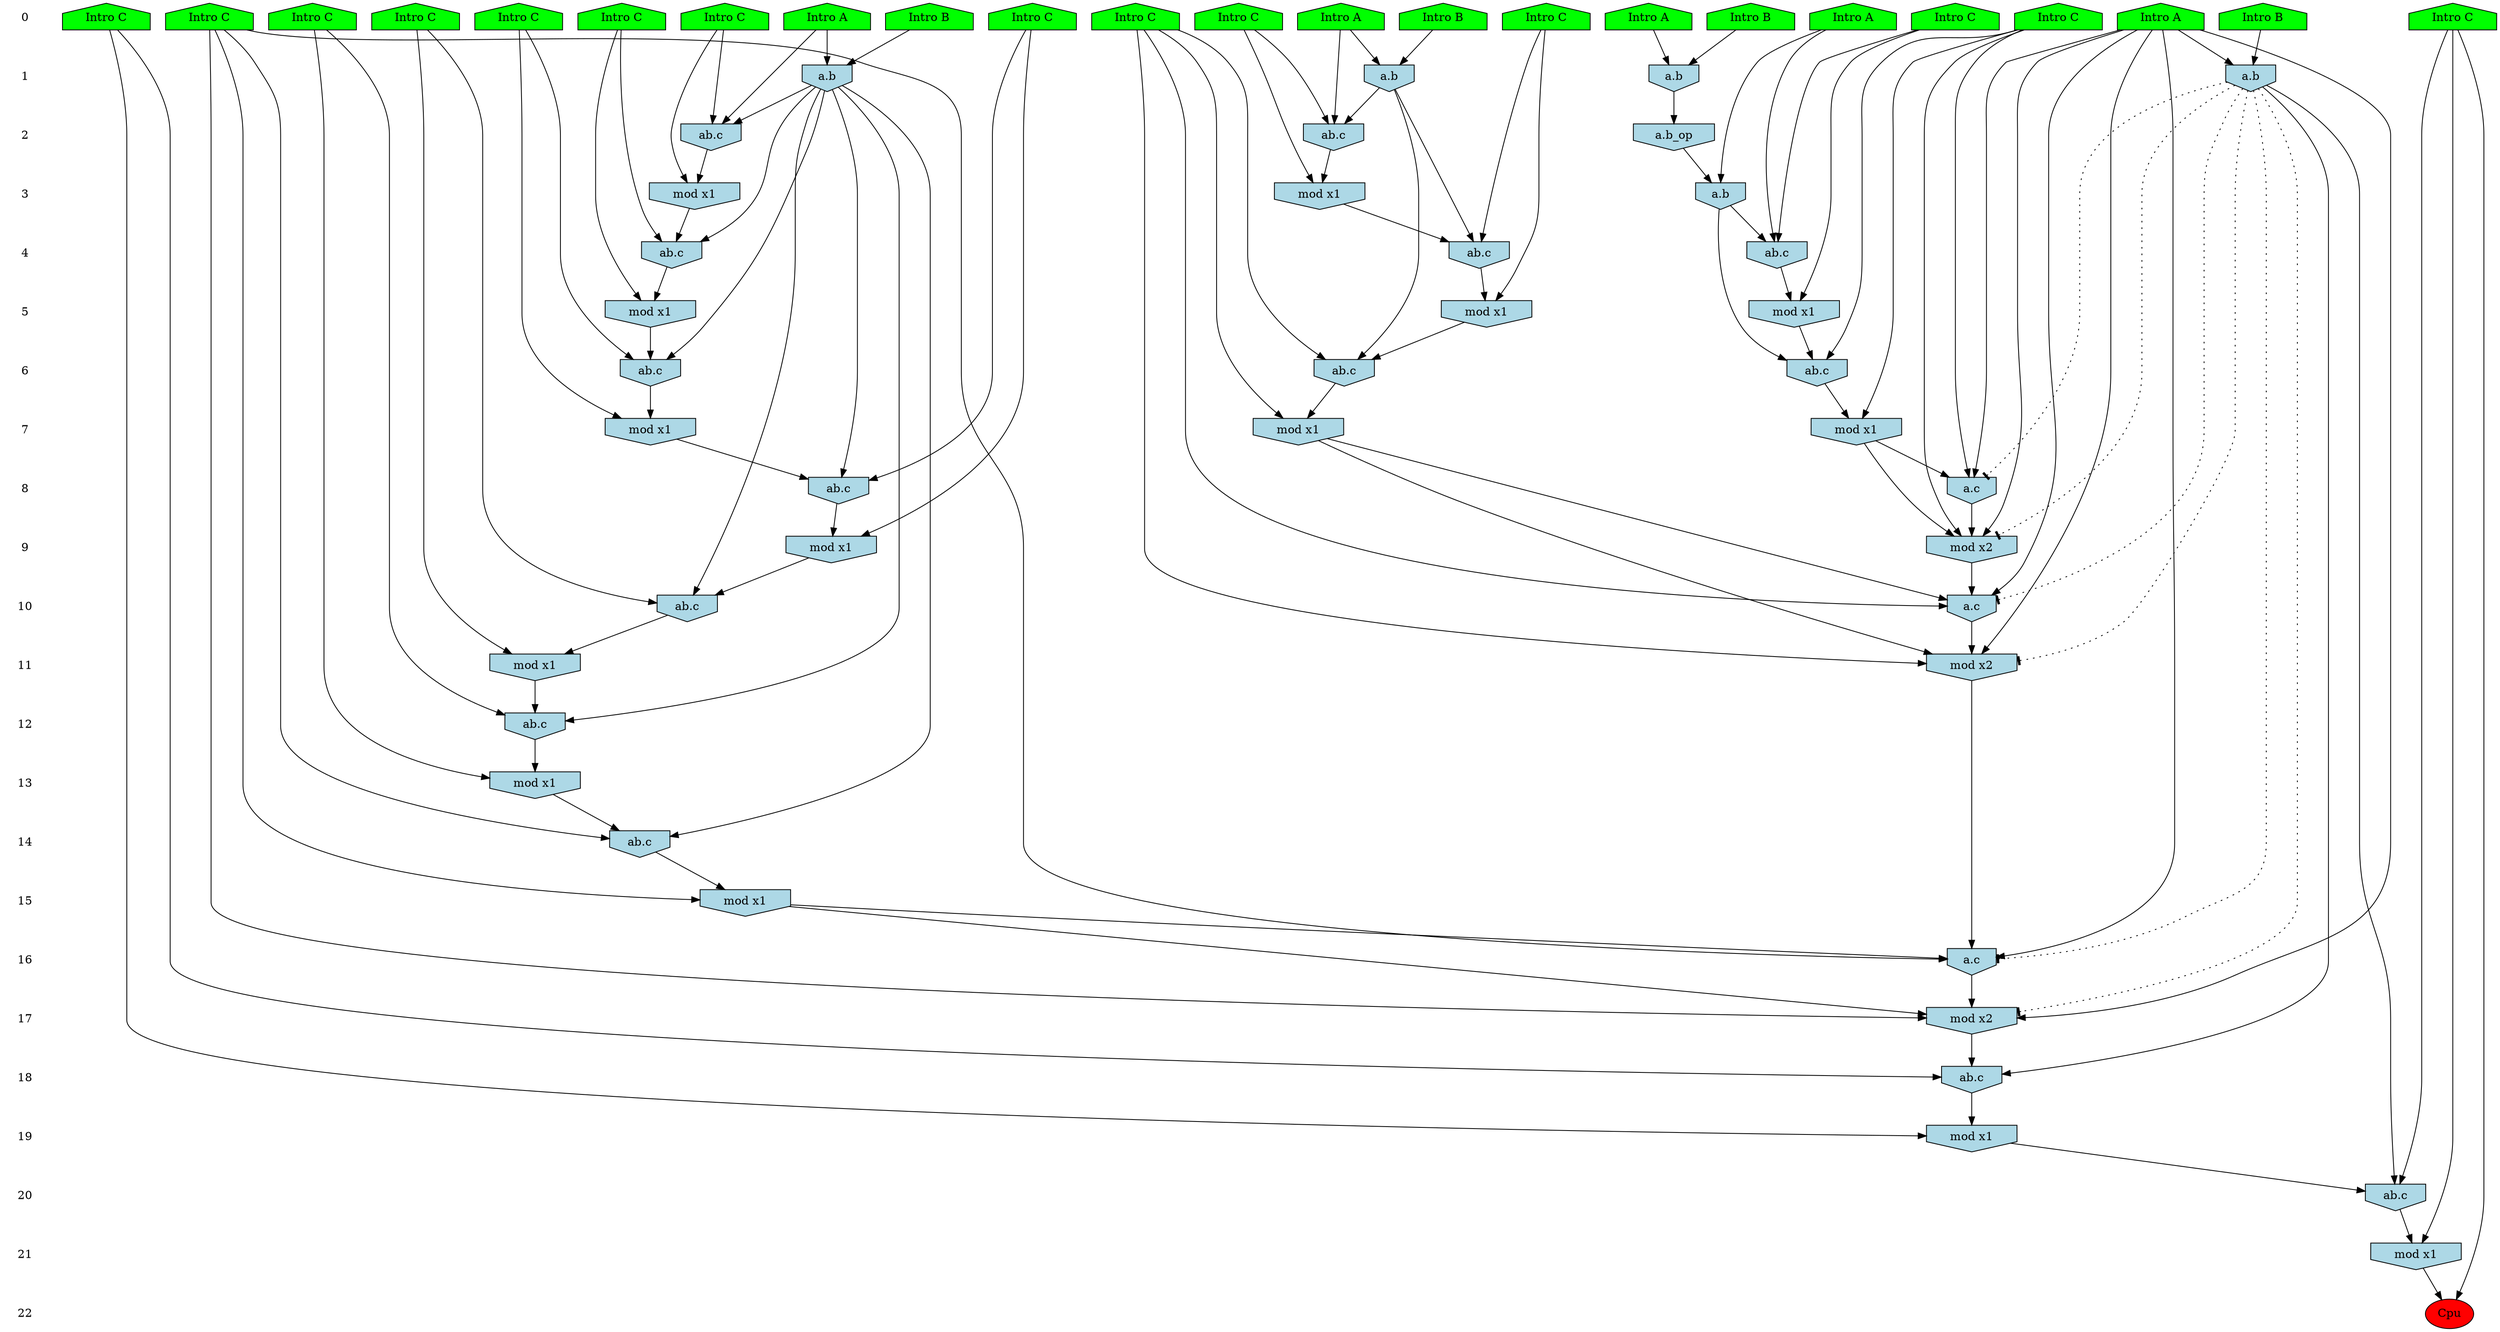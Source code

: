 /* Compression of 1 causal flows obtained in average at 1.708997E+01 t.u */
/* Compressed causal flows were: [2980] */
digraph G{
 ranksep=.5 ; 
{ rank = same ; "0" [shape=plaintext] ; node_1 [label ="Intro A", shape=house, style=filled, fillcolor=green] ;
node_2 [label ="Intro B", shape=house, style=filled, fillcolor=green] ;
node_3 [label ="Intro B", shape=house, style=filled, fillcolor=green] ;
node_4 [label ="Intro A", shape=house, style=filled, fillcolor=green] ;
node_5 [label ="Intro A", shape=house, style=filled, fillcolor=green] ;
node_6 [label ="Intro A", shape=house, style=filled, fillcolor=green] ;
node_7 [label ="Intro A", shape=house, style=filled, fillcolor=green] ;
node_8 [label ="Intro B", shape=house, style=filled, fillcolor=green] ;
node_9 [label ="Intro B", shape=house, style=filled, fillcolor=green] ;
node_10 [label ="Intro C", shape=house, style=filled, fillcolor=green] ;
node_11 [label ="Intro C", shape=house, style=filled, fillcolor=green] ;
node_12 [label ="Intro C", shape=house, style=filled, fillcolor=green] ;
node_13 [label ="Intro C", shape=house, style=filled, fillcolor=green] ;
node_14 [label ="Intro C", shape=house, style=filled, fillcolor=green] ;
node_15 [label ="Intro C", shape=house, style=filled, fillcolor=green] ;
node_16 [label ="Intro C", shape=house, style=filled, fillcolor=green] ;
node_17 [label ="Intro C", shape=house, style=filled, fillcolor=green] ;
node_18 [label ="Intro C", shape=house, style=filled, fillcolor=green] ;
node_19 [label ="Intro C", shape=house, style=filled, fillcolor=green] ;
node_20 [label ="Intro C", shape=house, style=filled, fillcolor=green] ;
node_21 [label ="Intro C", shape=house, style=filled, fillcolor=green] ;
node_22 [label ="Intro C", shape=house, style=filled, fillcolor=green] ;
node_23 [label ="Intro C", shape=house, style=filled, fillcolor=green] ;
}
{ rank = same ; "1" [shape=plaintext] ; node_24 [label="a.b", shape=invhouse, style=filled, fillcolor = lightblue] ;
node_25 [label="a.b", shape=invhouse, style=filled, fillcolor = lightblue] ;
node_26 [label="a.b", shape=invhouse, style=filled, fillcolor = lightblue] ;
node_59 [label="a.b", shape=invhouse, style=filled, fillcolor = lightblue] ;
}
{ rank = same ; "2" [shape=plaintext] ; node_27 [label="ab.c", shape=invhouse, style=filled, fillcolor = lightblue] ;
node_28 [label="ab.c", shape=invhouse, style=filled, fillcolor = lightblue] ;
node_31 [label="a.b_op", shape=invhouse, style=filled, fillcolor = lightblue] ;
}
{ rank = same ; "3" [shape=plaintext] ; node_29 [label="mod x1", shape=invhouse, style=filled, fillcolor = lightblue] ;
node_30 [label="mod x1", shape=invhouse, style=filled, fillcolor = lightblue] ;
node_37 [label="a.b", shape=invhouse, style=filled, fillcolor = lightblue] ;
}
{ rank = same ; "4" [shape=plaintext] ; node_32 [label="ab.c", shape=invhouse, style=filled, fillcolor = lightblue] ;
node_33 [label="ab.c", shape=invhouse, style=filled, fillcolor = lightblue] ;
node_39 [label="ab.c", shape=invhouse, style=filled, fillcolor = lightblue] ;
}
{ rank = same ; "5" [shape=plaintext] ; node_34 [label="mod x1", shape=invhouse, style=filled, fillcolor = lightblue] ;
node_35 [label="mod x1", shape=invhouse, style=filled, fillcolor = lightblue] ;
node_40 [label="mod x1", shape=invhouse, style=filled, fillcolor = lightblue] ;
}
{ rank = same ; "6" [shape=plaintext] ; node_36 [label="ab.c", shape=invhouse, style=filled, fillcolor = lightblue] ;
node_41 [label="ab.c", shape=invhouse, style=filled, fillcolor = lightblue] ;
node_42 [label="ab.c", shape=invhouse, style=filled, fillcolor = lightblue] ;
}
{ rank = same ; "7" [shape=plaintext] ; node_38 [label="mod x1", shape=invhouse, style=filled, fillcolor = lightblue] ;
node_43 [label="mod x1", shape=invhouse, style=filled, fillcolor = lightblue] ;
node_44 [label="mod x1", shape=invhouse, style=filled, fillcolor = lightblue] ;
}
{ rank = same ; "8" [shape=plaintext] ; node_45 [label="ab.c", shape=invhouse, style=filled, fillcolor = lightblue] ;
node_46 [label="a.c", shape=invhouse, style=filled, fillcolor = lightblue] ;
}
{ rank = same ; "9" [shape=plaintext] ; node_47 [label="mod x1", shape=invhouse, style=filled, fillcolor = lightblue] ;
node_50 [label="mod x2", shape=invhouse, style=filled, fillcolor = lightblue] ;
}
{ rank = same ; "10" [shape=plaintext] ; node_48 [label="ab.c", shape=invhouse, style=filled, fillcolor = lightblue] ;
node_51 [label="a.c", shape=invhouse, style=filled, fillcolor = lightblue] ;
}
{ rank = same ; "11" [shape=plaintext] ; node_49 [label="mod x1", shape=invhouse, style=filled, fillcolor = lightblue] ;
node_55 [label="mod x2", shape=invhouse, style=filled, fillcolor = lightblue] ;
}
{ rank = same ; "12" [shape=plaintext] ; node_52 [label="ab.c", shape=invhouse, style=filled, fillcolor = lightblue] ;
}
{ rank = same ; "13" [shape=plaintext] ; node_53 [label="mod x1", shape=invhouse, style=filled, fillcolor = lightblue] ;
}
{ rank = same ; "14" [shape=plaintext] ; node_54 [label="ab.c", shape=invhouse, style=filled, fillcolor = lightblue] ;
}
{ rank = same ; "15" [shape=plaintext] ; node_56 [label="mod x1", shape=invhouse, style=filled, fillcolor = lightblue] ;
}
{ rank = same ; "16" [shape=plaintext] ; node_57 [label="a.c", shape=invhouse, style=filled, fillcolor = lightblue] ;
}
{ rank = same ; "17" [shape=plaintext] ; node_58 [label="mod x2", shape=invhouse, style=filled, fillcolor = lightblue] ;
}
{ rank = same ; "18" [shape=plaintext] ; node_60 [label="ab.c", shape=invhouse, style=filled, fillcolor = lightblue] ;
}
{ rank = same ; "19" [shape=plaintext] ; node_61 [label="mod x1", shape=invhouse, style=filled, fillcolor = lightblue] ;
}
{ rank = same ; "20" [shape=plaintext] ; node_62 [label="ab.c", shape=invhouse, style=filled, fillcolor = lightblue] ;
}
{ rank = same ; "21" [shape=plaintext] ; node_63 [label="mod x1", shape=invhouse, style=filled, fillcolor = lightblue] ;
}
{ rank = same ; "22" [shape=plaintext] ; node_64 [label ="Cpu", style=filled, fillcolor=red] ;
}
"0" -> "1" [style="invis"]; 
"1" -> "2" [style="invis"]; 
"2" -> "3" [style="invis"]; 
"3" -> "4" [style="invis"]; 
"4" -> "5" [style="invis"]; 
"5" -> "6" [style="invis"]; 
"6" -> "7" [style="invis"]; 
"7" -> "8" [style="invis"]; 
"8" -> "9" [style="invis"]; 
"9" -> "10" [style="invis"]; 
"10" -> "11" [style="invis"]; 
"11" -> "12" [style="invis"]; 
"12" -> "13" [style="invis"]; 
"13" -> "14" [style="invis"]; 
"14" -> "15" [style="invis"]; 
"15" -> "16" [style="invis"]; 
"16" -> "17" [style="invis"]; 
"17" -> "18" [style="invis"]; 
"18" -> "19" [style="invis"]; 
"19" -> "20" [style="invis"]; 
"20" -> "21" [style="invis"]; 
"21" -> "22" [style="invis"]; 
node_3 -> node_24
node_5 -> node_24
node_7 -> node_25
node_8 -> node_25
node_6 -> node_26
node_9 -> node_26
node_6 -> node_27
node_21 -> node_27
node_26 -> node_27
node_7 -> node_28
node_18 -> node_28
node_25 -> node_28
node_18 -> node_29
node_28 -> node_29
node_21 -> node_30
node_27 -> node_30
node_24 -> node_31
node_23 -> node_32
node_25 -> node_32
node_29 -> node_32
node_11 -> node_33
node_26 -> node_33
node_30 -> node_33
node_23 -> node_34
node_32 -> node_34
node_11 -> node_35
node_33 -> node_35
node_17 -> node_36
node_25 -> node_36
node_34 -> node_36
node_1 -> node_37
node_31 -> node_37
node_17 -> node_38
node_36 -> node_38
node_1 -> node_39
node_20 -> node_39
node_37 -> node_39
node_20 -> node_40
node_39 -> node_40
node_13 -> node_41
node_26 -> node_41
node_35 -> node_41
node_12 -> node_42
node_37 -> node_42
node_40 -> node_42
node_13 -> node_43
node_41 -> node_43
node_12 -> node_44
node_42 -> node_44
node_14 -> node_45
node_26 -> node_45
node_43 -> node_45
node_4 -> node_46
node_12 -> node_46
node_44 -> node_46
node_14 -> node_47
node_45 -> node_47
node_16 -> node_48
node_26 -> node_48
node_47 -> node_48
node_16 -> node_49
node_48 -> node_49
node_4 -> node_50
node_12 -> node_50
node_44 -> node_50
node_46 -> node_50
node_4 -> node_51
node_17 -> node_51
node_38 -> node_51
node_50 -> node_51
node_15 -> node_52
node_26 -> node_52
node_49 -> node_52
node_15 -> node_53
node_52 -> node_53
node_19 -> node_54
node_26 -> node_54
node_53 -> node_54
node_4 -> node_55
node_17 -> node_55
node_38 -> node_55
node_51 -> node_55
node_19 -> node_56
node_54 -> node_56
node_4 -> node_57
node_19 -> node_57
node_55 -> node_57
node_56 -> node_57
node_4 -> node_58
node_19 -> node_58
node_56 -> node_58
node_57 -> node_58
node_2 -> node_59
node_4 -> node_59
node_22 -> node_60
node_58 -> node_60
node_59 -> node_60
node_22 -> node_61
node_60 -> node_61
node_10 -> node_62
node_59 -> node_62
node_61 -> node_62
node_10 -> node_63
node_62 -> node_63
node_10 -> node_64
node_63 -> node_64
node_59 -> node_58 [style=dotted, arrowhead = tee] 
node_59 -> node_57 [style=dotted, arrowhead = tee] 
node_59 -> node_55 [style=dotted, arrowhead = tee] 
node_59 -> node_51 [style=dotted, arrowhead = tee] 
node_59 -> node_50 [style=dotted, arrowhead = tee] 
node_59 -> node_46 [style=dotted, arrowhead = tee] 
}
/*
 Dot generation time: 0.000914
*/